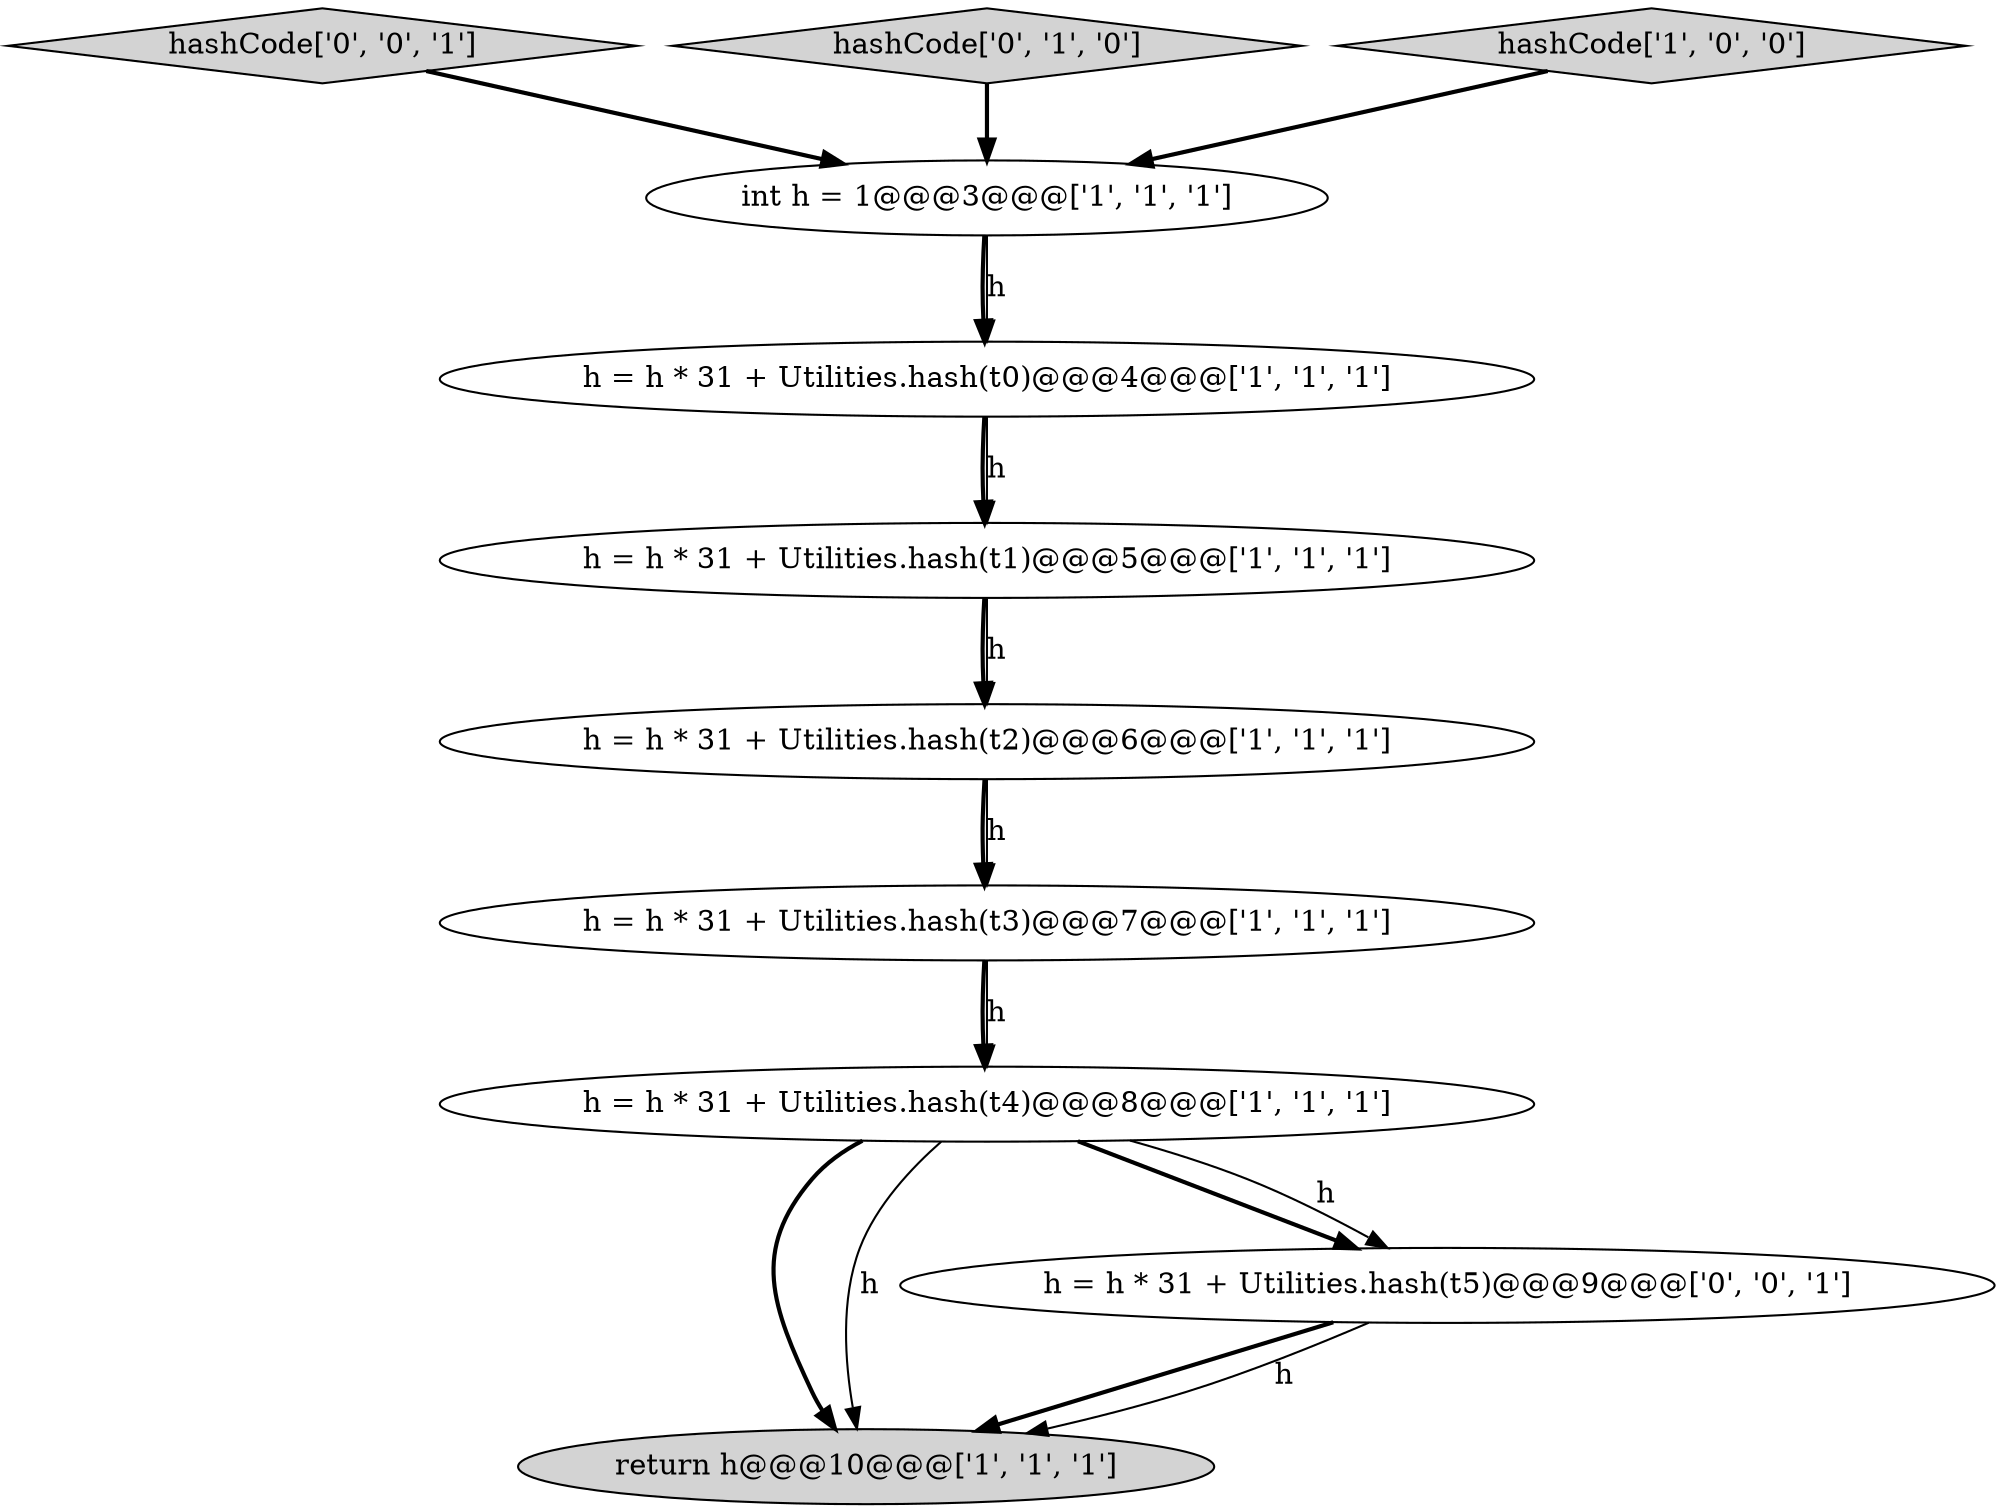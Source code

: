 digraph {
5 [style = filled, label = "int h = 1@@@3@@@['1', '1', '1']", fillcolor = white, shape = ellipse image = "AAA0AAABBB1BBB"];
4 [style = filled, label = "h = h * 31 + Utilities.hash(t0)@@@4@@@['1', '1', '1']", fillcolor = white, shape = ellipse image = "AAA0AAABBB1BBB"];
1 [style = filled, label = "h = h * 31 + Utilities.hash(t3)@@@7@@@['1', '1', '1']", fillcolor = white, shape = ellipse image = "AAA0AAABBB1BBB"];
3 [style = filled, label = "h = h * 31 + Utilities.hash(t4)@@@8@@@['1', '1', '1']", fillcolor = white, shape = ellipse image = "AAA0AAABBB1BBB"];
10 [style = filled, label = "hashCode['0', '0', '1']", fillcolor = lightgray, shape = diamond image = "AAA0AAABBB3BBB"];
2 [style = filled, label = "return h@@@10@@@['1', '1', '1']", fillcolor = lightgray, shape = ellipse image = "AAA0AAABBB1BBB"];
8 [style = filled, label = "hashCode['0', '1', '0']", fillcolor = lightgray, shape = diamond image = "AAA0AAABBB2BBB"];
0 [style = filled, label = "h = h * 31 + Utilities.hash(t2)@@@6@@@['1', '1', '1']", fillcolor = white, shape = ellipse image = "AAA0AAABBB1BBB"];
6 [style = filled, label = "hashCode['1', '0', '0']", fillcolor = lightgray, shape = diamond image = "AAA0AAABBB1BBB"];
9 [style = filled, label = "h = h * 31 + Utilities.hash(t5)@@@9@@@['0', '0', '1']", fillcolor = white, shape = ellipse image = "AAA0AAABBB3BBB"];
7 [style = filled, label = "h = h * 31 + Utilities.hash(t1)@@@5@@@['1', '1', '1']", fillcolor = white, shape = ellipse image = "AAA0AAABBB1BBB"];
1->3 [style = bold, label=""];
3->9 [style = bold, label=""];
4->7 [style = bold, label=""];
4->7 [style = solid, label="h"];
3->9 [style = solid, label="h"];
6->5 [style = bold, label=""];
5->4 [style = bold, label=""];
5->4 [style = solid, label="h"];
1->3 [style = solid, label="h"];
7->0 [style = bold, label=""];
10->5 [style = bold, label=""];
3->2 [style = bold, label=""];
8->5 [style = bold, label=""];
9->2 [style = bold, label=""];
0->1 [style = bold, label=""];
7->0 [style = solid, label="h"];
3->2 [style = solid, label="h"];
0->1 [style = solid, label="h"];
9->2 [style = solid, label="h"];
}
